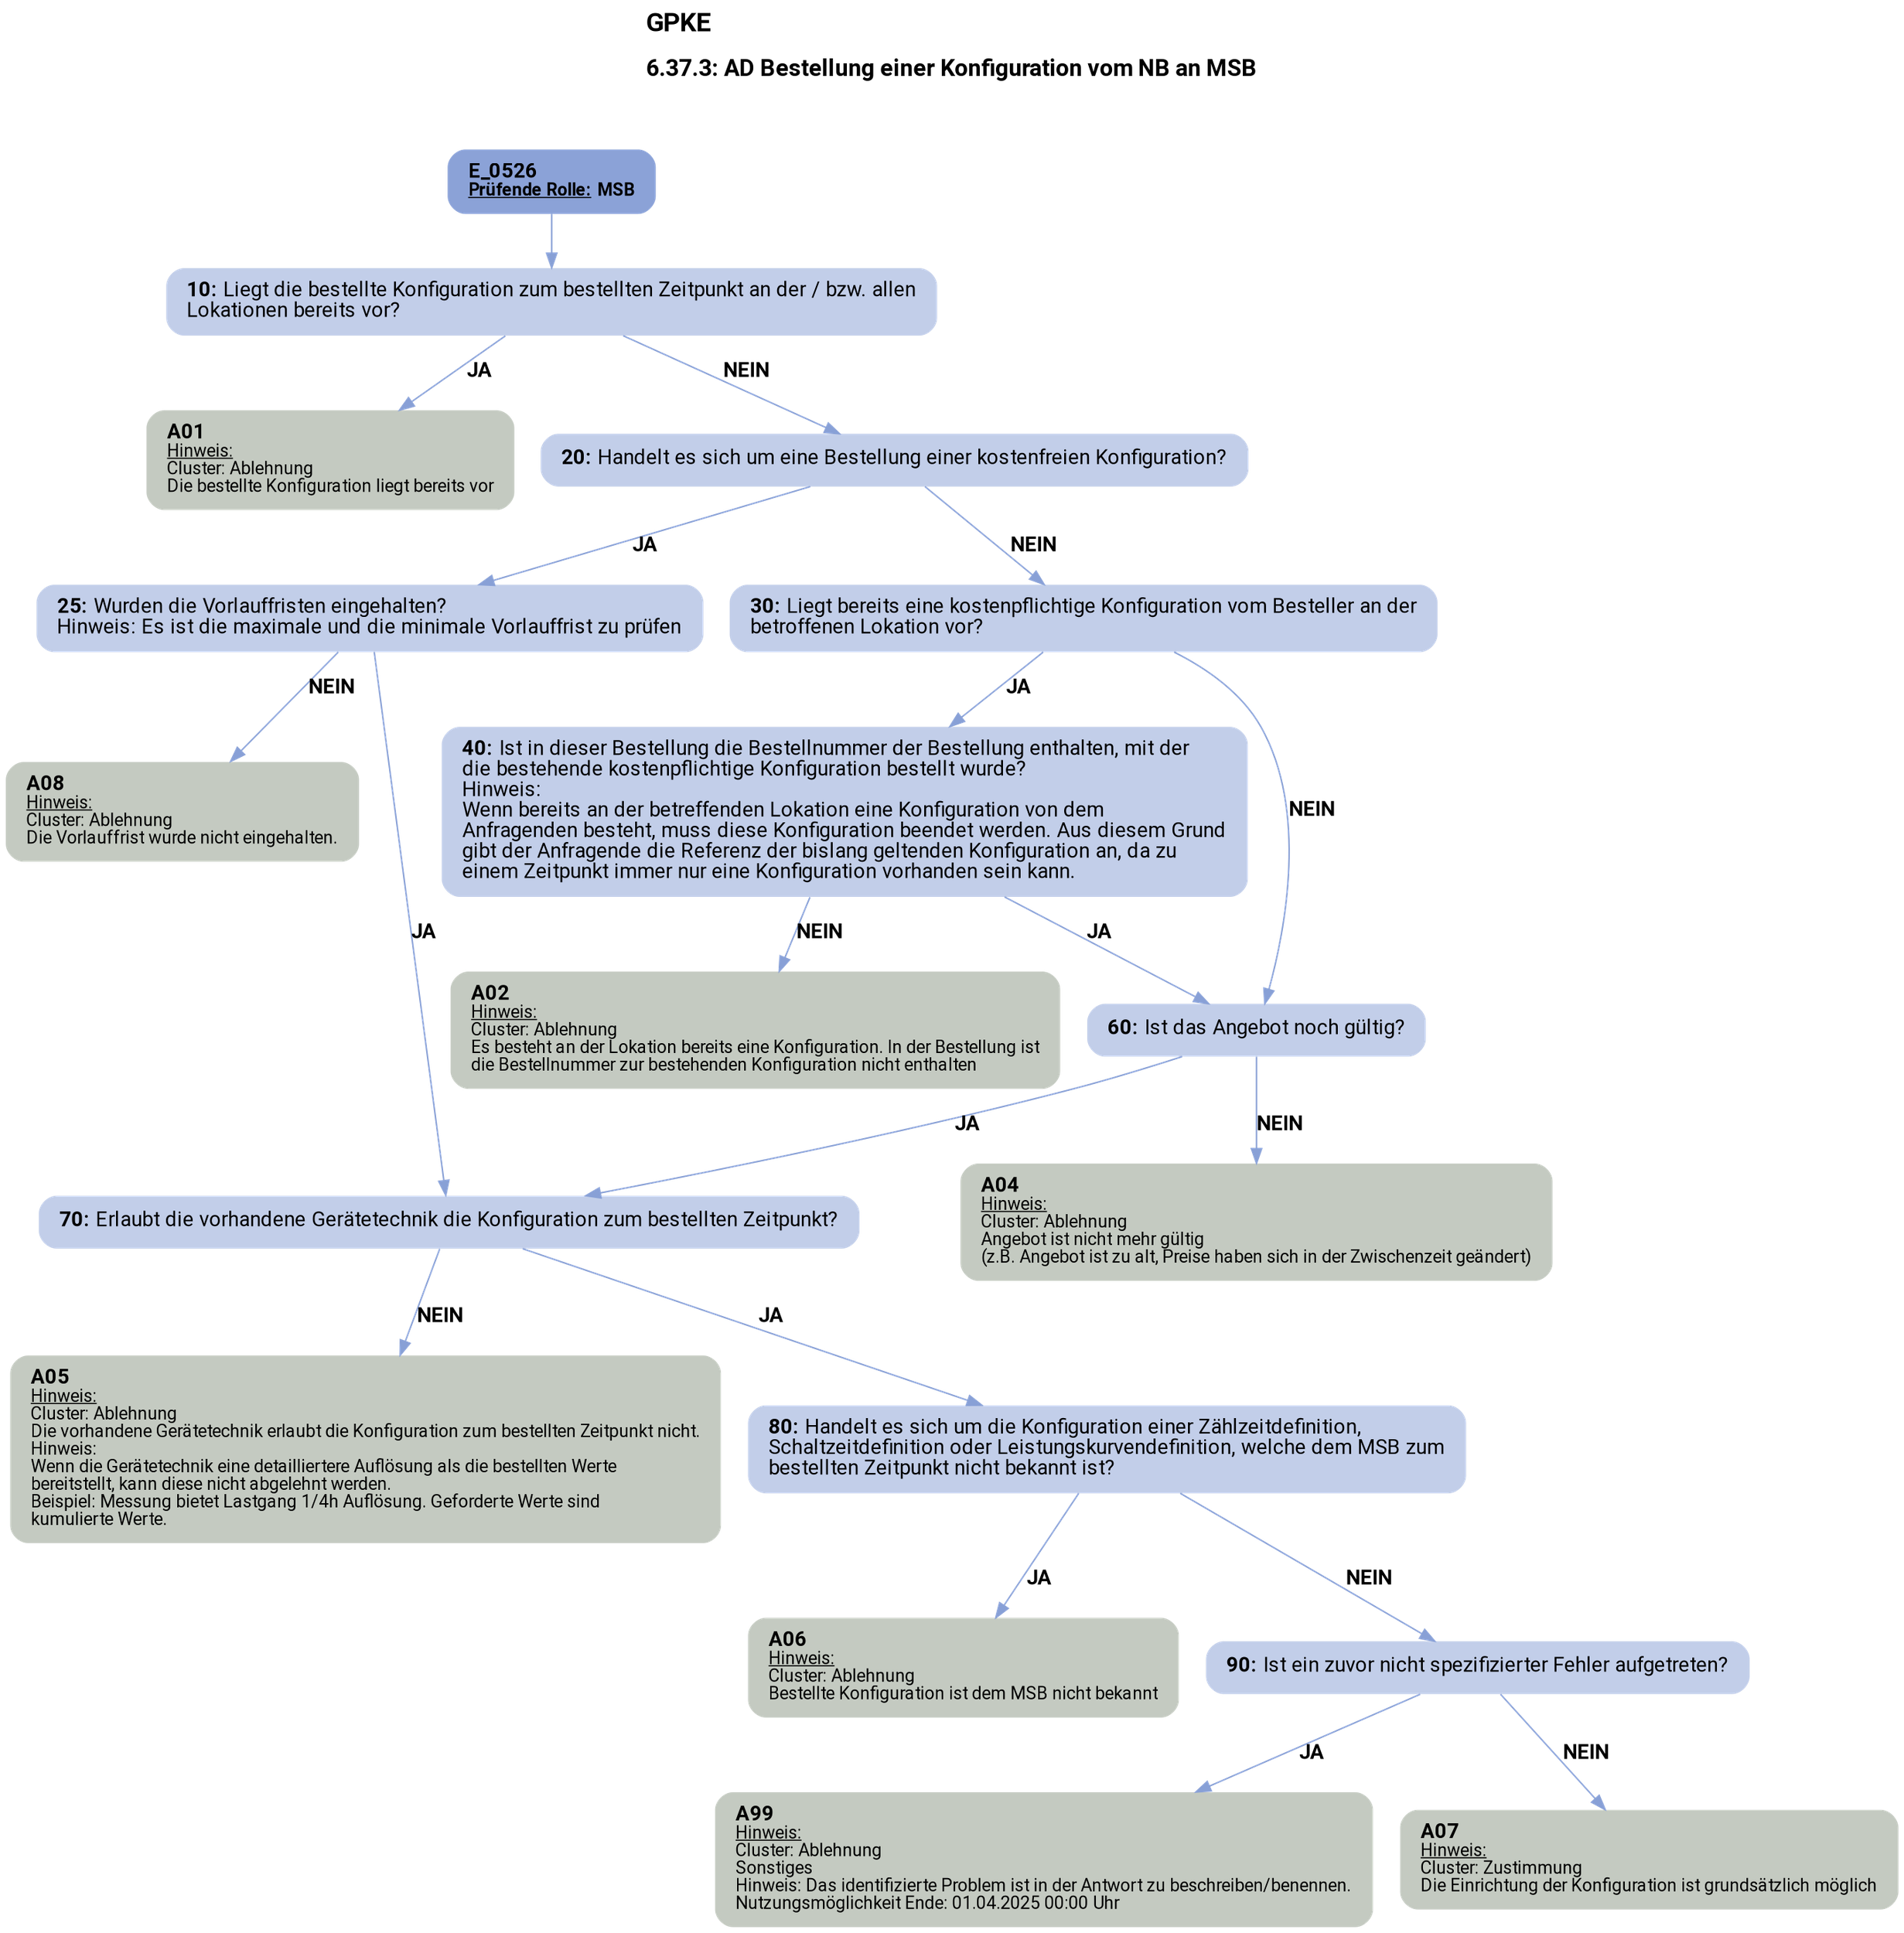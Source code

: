 digraph D {
    labelloc="t";
    label=<<B><FONT POINT-SIZE="18">GPKE</FONT></B><BR align="left"/><BR/><B><FONT POINT-SIZE="16">6.37.3: AD Bestellung einer Konfiguration vom NB an MSB</FONT></B><BR align="left"/><BR/><BR/><BR/>>;
    ratio="compress";
    concentrate=true;
    pack=true;
    rankdir=TB;
    packmode="array";
    size="20,20";
    "Start" [margin="0.2,0.12", shape=box, style="filled,rounded", penwidth=0.0, fillcolor="#8ba2d7", label=<<B>E_0526</B><BR align="left"/><FONT point-size="12"><B><U>Prüfende Rolle:</U> MSB</B></FONT><BR align="center"/>>, fontname="Roboto, sans-serif"];
    "10" [margin="0.2,0.12", shape=box, style="filled,rounded", penwidth=0.0, fillcolor="#c2cee9", label=<<B>10: </B>Liegt die bestellte Konfiguration zum bestellten Zeitpunkt an der / bzw. allen<BR align="left"/>Lokationen bereits vor?<BR align="left"/>>, fontname="Roboto, sans-serif"];
    "A01" [margin="0.2,0.12", shape=box, style="filled,rounded", penwidth=0.0, fillcolor="#c4cac1", label=<<B>A01</B><BR align="left"/><FONT point-size="12"><U>Hinweis:</U><BR align="left"/>Cluster: Ablehnung<BR align="left"/>Die bestellte Konfiguration liegt bereits vor<BR align="left"/></FONT>>, fontname="Roboto, sans-serif"];
    "20" [margin="0.2,0.12", shape=box, style="filled,rounded", penwidth=0.0, fillcolor="#c2cee9", label=<<B>20: </B>Handelt es sich um eine Bestellung einer kostenfreien Konfiguration?<BR align="left"/>>, fontname="Roboto, sans-serif"];
    "25" [margin="0.2,0.12", shape=box, style="filled,rounded", penwidth=0.0, fillcolor="#c2cee9", label=<<B>25: </B>Wurden die Vorlauffristen eingehalten?<BR align="left"/>Hinweis: Es ist die maximale und die minimale Vorlauffrist zu prüfen<BR align="left"/>>, fontname="Roboto, sans-serif"];
    "A08" [margin="0.2,0.12", shape=box, style="filled,rounded", penwidth=0.0, fillcolor="#c4cac1", label=<<B>A08</B><BR align="left"/><FONT point-size="12"><U>Hinweis:</U><BR align="left"/>Cluster: Ablehnung<BR align="left"/>Die Vorlauffrist wurde nicht eingehalten.<BR align="left"/></FONT>>, fontname="Roboto, sans-serif"];
    "30" [margin="0.2,0.12", shape=box, style="filled,rounded", penwidth=0.0, fillcolor="#c2cee9", label=<<B>30: </B>Liegt bereits eine kostenpflichtige Konfiguration vom Besteller an der<BR align="left"/>betroffenen Lokation vor?<BR align="left"/>>, fontname="Roboto, sans-serif"];
    "40" [margin="0.2,0.12", shape=box, style="filled,rounded", penwidth=0.0, fillcolor="#c2cee9", label=<<B>40: </B>Ist in dieser Bestellung die Bestellnummer der Bestellung enthalten, mit der<BR align="left"/>die bestehende kostenpflichtige Konfiguration bestellt wurde?<BR align="left"/>Hinweis:<BR align="left"/>Wenn bereits an der betreffenden Lokation eine Konfiguration von dem<BR align="left"/>Anfragenden besteht, muss diese Konfiguration beendet werden. Aus diesem Grund<BR align="left"/>gibt der Anfragende die Referenz der bislang geltenden Konfiguration an, da zu<BR align="left"/>einem Zeitpunkt immer nur eine Konfiguration vorhanden sein kann.<BR align="left"/>>, fontname="Roboto, sans-serif"];
    "A02" [margin="0.2,0.12", shape=box, style="filled,rounded", penwidth=0.0, fillcolor="#c4cac1", label=<<B>A02</B><BR align="left"/><FONT point-size="12"><U>Hinweis:</U><BR align="left"/>Cluster: Ablehnung<BR align="left"/>Es besteht an der Lokation bereits eine Konfiguration. In der Bestellung ist<BR align="left"/>die Bestellnummer zur bestehenden Konfiguration nicht enthalten<BR align="left"/></FONT>>, fontname="Roboto, sans-serif"];
    "60" [margin="0.2,0.12", shape=box, style="filled,rounded", penwidth=0.0, fillcolor="#c2cee9", label=<<B>60: </B>Ist das Angebot noch gültig?<BR align="left"/>>, fontname="Roboto, sans-serif"];
    "A04" [margin="0.2,0.12", shape=box, style="filled,rounded", penwidth=0.0, fillcolor="#c4cac1", label=<<B>A04</B><BR align="left"/><FONT point-size="12"><U>Hinweis:</U><BR align="left"/>Cluster: Ablehnung<BR align="left"/>Angebot ist nicht mehr gültig<BR align="left"/>(z.B. Angebot ist zu alt, Preise haben sich in der Zwischenzeit geändert)<BR align="left"/></FONT>>, fontname="Roboto, sans-serif"];
    "70" [margin="0.2,0.12", shape=box, style="filled,rounded", penwidth=0.0, fillcolor="#c2cee9", label=<<B>70: </B>Erlaubt die vorhandene Gerätetechnik die Konfiguration zum bestellten Zeitpunkt?<BR align="left"/>>, fontname="Roboto, sans-serif"];
    "A05" [margin="0.2,0.12", shape=box, style="filled,rounded", penwidth=0.0, fillcolor="#c4cac1", label=<<B>A05</B><BR align="left"/><FONT point-size="12"><U>Hinweis:</U><BR align="left"/>Cluster: Ablehnung<BR align="left"/>Die vorhandene Gerätetechnik erlaubt die Konfiguration zum bestellten Zeitpunkt nicht.<BR align="left"/>Hinweis:<BR align="left"/>Wenn die Gerätetechnik eine detailliertere Auflösung als die bestellten Werte<BR align="left"/>bereitstellt, kann diese nicht abgelehnt werden.<BR align="left"/>Beispiel: Messung bietet Lastgang 1/4h Auflösung. Geforderte Werte sind<BR align="left"/>kumulierte Werte.<BR align="left"/></FONT>>, fontname="Roboto, sans-serif"];
    "80" [margin="0.2,0.12", shape=box, style="filled,rounded", penwidth=0.0, fillcolor="#c2cee9", label=<<B>80: </B>Handelt es sich um die Konfiguration einer Zählzeitdefinition,<BR align="left"/>Schaltzeitdefinition oder Leistungskurvendefinition, welche dem MSB zum<BR align="left"/>bestellten Zeitpunkt nicht bekannt ist?<BR align="left"/>>, fontname="Roboto, sans-serif"];
    "A06" [margin="0.2,0.12", shape=box, style="filled,rounded", penwidth=0.0, fillcolor="#c4cac1", label=<<B>A06</B><BR align="left"/><FONT point-size="12"><U>Hinweis:</U><BR align="left"/>Cluster: Ablehnung<BR align="left"/>Bestellte Konfiguration ist dem MSB nicht bekannt<BR align="left"/></FONT>>, fontname="Roboto, sans-serif"];
    "90" [margin="0.2,0.12", shape=box, style="filled,rounded", penwidth=0.0, fillcolor="#c2cee9", label=<<B>90: </B>Ist ein zuvor nicht spezifizierter Fehler aufgetreten?<BR align="left"/>>, fontname="Roboto, sans-serif"];
    "A99" [margin="0.2,0.12", shape=box, style="filled,rounded", penwidth=0.0, fillcolor="#c4cac1", label=<<B>A99</B><BR align="left"/><FONT point-size="12"><U>Hinweis:</U><BR align="left"/>Cluster: Ablehnung<BR align="left"/>Sonstiges<BR align="left"/>Hinweis: Das identifizierte Problem ist in der Antwort zu beschreiben/benennen.<BR align="left"/>Nutzungsmöglichkeit Ende: 01.04.2025 00:00 Uhr<BR align="left"/></FONT>>, fontname="Roboto, sans-serif"];
    "A07" [margin="0.2,0.12", shape=box, style="filled,rounded", penwidth=0.0, fillcolor="#c4cac1", label=<<B>A07</B><BR align="left"/><FONT point-size="12"><U>Hinweis:</U><BR align="left"/>Cluster: Zustimmung<BR align="left"/>Die Einrichtung der Konfiguration ist grundsätzlich möglich<BR align="left"/></FONT>>, fontname="Roboto, sans-serif"];

    "Start" -> "10" [color="#88a0d6"];
    "10" -> "A01" [label=<<B>JA</B>>, color="#88a0d6", fontname="Roboto, sans-serif"];
    "10" -> "20" [label=<<B>NEIN</B>>, color="#88a0d6", fontname="Roboto, sans-serif"];
    "20" -> "25" [label=<<B>JA</B>>, color="#88a0d6", fontname="Roboto, sans-serif"];
    "20" -> "30" [label=<<B>NEIN</B>>, color="#88a0d6", fontname="Roboto, sans-serif"];
    "25" -> "A08" [label=<<B>NEIN</B>>, color="#88a0d6", fontname="Roboto, sans-serif"];
    "25" -> "70" [label=<<B>JA</B>>, color="#88a0d6", fontname="Roboto, sans-serif"];
    "30" -> "60" [label=<<B>NEIN</B>>, color="#88a0d6", fontname="Roboto, sans-serif"];
    "30" -> "40" [label=<<B>JA</B>>, color="#88a0d6", fontname="Roboto, sans-serif"];
    "40" -> "A02" [label=<<B>NEIN</B>>, color="#88a0d6", fontname="Roboto, sans-serif"];
    "40" -> "60" [label=<<B>JA</B>>, color="#88a0d6", fontname="Roboto, sans-serif"];
    "60" -> "A04" [label=<<B>NEIN</B>>, color="#88a0d6", fontname="Roboto, sans-serif"];
    "60" -> "70" [label=<<B>JA</B>>, color="#88a0d6", fontname="Roboto, sans-serif"];
    "70" -> "A05" [label=<<B>NEIN</B>>, color="#88a0d6", fontname="Roboto, sans-serif"];
    "70" -> "80" [label=<<B>JA</B>>, color="#88a0d6", fontname="Roboto, sans-serif"];
    "80" -> "A06" [label=<<B>JA</B>>, color="#88a0d6", fontname="Roboto, sans-serif"];
    "80" -> "90" [label=<<B>NEIN</B>>, color="#88a0d6", fontname="Roboto, sans-serif"];
    "90" -> "A99" [label=<<B>JA</B>>, color="#88a0d6", fontname="Roboto, sans-serif"];
    "90" -> "A07" [label=<<B>NEIN</B>>, color="#88a0d6", fontname="Roboto, sans-serif"];

    bgcolor="transparent";
fontname="Roboto, sans-serif";
}